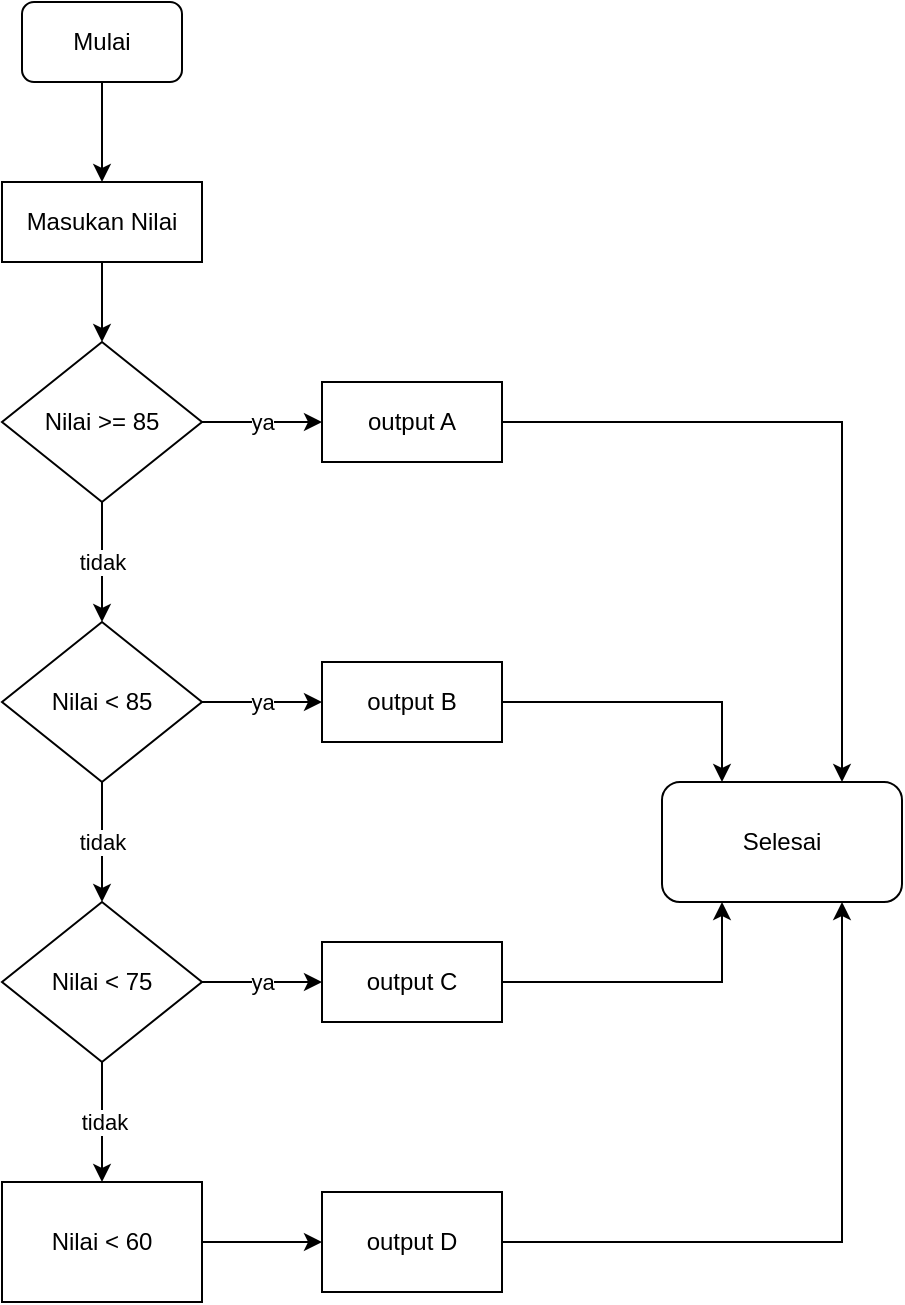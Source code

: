 <mxfile version="24.7.14">
  <diagram name="Page-1" id="pMQ25FirVSIRJUznO5Sh">
    <mxGraphModel dx="1588" dy="824" grid="1" gridSize="10" guides="1" tooltips="1" connect="1" arrows="1" fold="1" page="1" pageScale="1" pageWidth="850" pageHeight="1100" math="0" shadow="0">
      <root>
        <mxCell id="0" />
        <mxCell id="1" parent="0" />
        <mxCell id="dXJeimvYDSdvy3GtaXaQ-6" value="" style="edgeStyle=orthogonalEdgeStyle;rounded=0;orthogonalLoop=1;jettySize=auto;html=1;" edge="1" parent="1" source="dXJeimvYDSdvy3GtaXaQ-1" target="dXJeimvYDSdvy3GtaXaQ-4">
          <mxGeometry relative="1" as="geometry" />
        </mxCell>
        <mxCell id="dXJeimvYDSdvy3GtaXaQ-1" value="Mulai" style="rounded=1;whiteSpace=wrap;html=1;" vertex="1" parent="1">
          <mxGeometry x="320" y="70" width="80" height="40" as="geometry" />
        </mxCell>
        <mxCell id="dXJeimvYDSdvy3GtaXaQ-9" value="" style="edgeStyle=orthogonalEdgeStyle;rounded=0;orthogonalLoop=1;jettySize=auto;html=1;" edge="1" parent="1" source="dXJeimvYDSdvy3GtaXaQ-4" target="dXJeimvYDSdvy3GtaXaQ-8">
          <mxGeometry relative="1" as="geometry" />
        </mxCell>
        <mxCell id="dXJeimvYDSdvy3GtaXaQ-4" value="Masukan Nilai" style="rounded=0;whiteSpace=wrap;html=1;" vertex="1" parent="1">
          <mxGeometry x="310" y="160" width="100" height="40" as="geometry" />
        </mxCell>
        <mxCell id="dXJeimvYDSdvy3GtaXaQ-11" value="tidak" style="edgeStyle=orthogonalEdgeStyle;rounded=0;orthogonalLoop=1;jettySize=auto;html=1;" edge="1" parent="1" source="dXJeimvYDSdvy3GtaXaQ-8" target="dXJeimvYDSdvy3GtaXaQ-10">
          <mxGeometry relative="1" as="geometry" />
        </mxCell>
        <mxCell id="dXJeimvYDSdvy3GtaXaQ-21" value="ya" style="edgeStyle=orthogonalEdgeStyle;rounded=0;orthogonalLoop=1;jettySize=auto;html=1;" edge="1" parent="1" source="dXJeimvYDSdvy3GtaXaQ-8" target="dXJeimvYDSdvy3GtaXaQ-20">
          <mxGeometry relative="1" as="geometry" />
        </mxCell>
        <mxCell id="dXJeimvYDSdvy3GtaXaQ-8" value="Nilai &amp;gt;= 85" style="rhombus;whiteSpace=wrap;html=1;rounded=0;" vertex="1" parent="1">
          <mxGeometry x="310" y="240" width="100" height="80" as="geometry" />
        </mxCell>
        <mxCell id="dXJeimvYDSdvy3GtaXaQ-14" value="tidak" style="edgeStyle=orthogonalEdgeStyle;rounded=0;orthogonalLoop=1;jettySize=auto;html=1;" edge="1" parent="1" source="dXJeimvYDSdvy3GtaXaQ-10" target="dXJeimvYDSdvy3GtaXaQ-13">
          <mxGeometry relative="1" as="geometry" />
        </mxCell>
        <mxCell id="dXJeimvYDSdvy3GtaXaQ-23" value="ya" style="edgeStyle=orthogonalEdgeStyle;rounded=0;orthogonalLoop=1;jettySize=auto;html=1;" edge="1" parent="1" source="dXJeimvYDSdvy3GtaXaQ-10" target="dXJeimvYDSdvy3GtaXaQ-22">
          <mxGeometry relative="1" as="geometry" />
        </mxCell>
        <mxCell id="dXJeimvYDSdvy3GtaXaQ-10" value="Nilai &amp;lt; 85" style="rhombus;whiteSpace=wrap;html=1;rounded=0;" vertex="1" parent="1">
          <mxGeometry x="310" y="380" width="100" height="80" as="geometry" />
        </mxCell>
        <mxCell id="dXJeimvYDSdvy3GtaXaQ-18" value="tidak" style="edgeStyle=orthogonalEdgeStyle;rounded=0;orthogonalLoop=1;jettySize=auto;html=1;" edge="1" parent="1" source="dXJeimvYDSdvy3GtaXaQ-13">
          <mxGeometry relative="1" as="geometry">
            <mxPoint x="360" y="660" as="targetPoint" />
          </mxGeometry>
        </mxCell>
        <mxCell id="dXJeimvYDSdvy3GtaXaQ-25" value="ya" style="edgeStyle=orthogonalEdgeStyle;rounded=0;orthogonalLoop=1;jettySize=auto;html=1;" edge="1" parent="1" source="dXJeimvYDSdvy3GtaXaQ-13" target="dXJeimvYDSdvy3GtaXaQ-24">
          <mxGeometry relative="1" as="geometry" />
        </mxCell>
        <mxCell id="dXJeimvYDSdvy3GtaXaQ-13" value="Nilai &amp;lt; 75" style="rhombus;whiteSpace=wrap;html=1;rounded=0;" vertex="1" parent="1">
          <mxGeometry x="310" y="520" width="100" height="80" as="geometry" />
        </mxCell>
        <mxCell id="dXJeimvYDSdvy3GtaXaQ-33" style="edgeStyle=orthogonalEdgeStyle;rounded=0;orthogonalLoop=1;jettySize=auto;html=1;entryX=0.75;entryY=0;entryDx=0;entryDy=0;" edge="1" parent="1" source="dXJeimvYDSdvy3GtaXaQ-20" target="dXJeimvYDSdvy3GtaXaQ-32">
          <mxGeometry relative="1" as="geometry" />
        </mxCell>
        <mxCell id="dXJeimvYDSdvy3GtaXaQ-20" value="output A" style="whiteSpace=wrap;html=1;rounded=0;" vertex="1" parent="1">
          <mxGeometry x="470" y="260" width="90" height="40" as="geometry" />
        </mxCell>
        <mxCell id="dXJeimvYDSdvy3GtaXaQ-34" style="edgeStyle=orthogonalEdgeStyle;rounded=0;orthogonalLoop=1;jettySize=auto;html=1;entryX=0.25;entryY=0;entryDx=0;entryDy=0;" edge="1" parent="1" source="dXJeimvYDSdvy3GtaXaQ-22" target="dXJeimvYDSdvy3GtaXaQ-32">
          <mxGeometry relative="1" as="geometry">
            <Array as="points">
              <mxPoint x="670" y="420" />
            </Array>
          </mxGeometry>
        </mxCell>
        <mxCell id="dXJeimvYDSdvy3GtaXaQ-22" value="output B" style="whiteSpace=wrap;html=1;rounded=0;" vertex="1" parent="1">
          <mxGeometry x="470" y="400" width="90" height="40" as="geometry" />
        </mxCell>
        <mxCell id="dXJeimvYDSdvy3GtaXaQ-35" style="edgeStyle=orthogonalEdgeStyle;rounded=0;orthogonalLoop=1;jettySize=auto;html=1;entryX=0.25;entryY=1;entryDx=0;entryDy=0;" edge="1" parent="1" source="dXJeimvYDSdvy3GtaXaQ-24" target="dXJeimvYDSdvy3GtaXaQ-32">
          <mxGeometry relative="1" as="geometry" />
        </mxCell>
        <mxCell id="dXJeimvYDSdvy3GtaXaQ-24" value="output C" style="rounded=0;whiteSpace=wrap;html=1;" vertex="1" parent="1">
          <mxGeometry x="470" y="540" width="90" height="40" as="geometry" />
        </mxCell>
        <mxCell id="dXJeimvYDSdvy3GtaXaQ-36" style="edgeStyle=orthogonalEdgeStyle;rounded=0;orthogonalLoop=1;jettySize=auto;html=1;entryX=0.75;entryY=1;entryDx=0;entryDy=0;" edge="1" parent="1" source="dXJeimvYDSdvy3GtaXaQ-27" target="dXJeimvYDSdvy3GtaXaQ-32">
          <mxGeometry relative="1" as="geometry" />
        </mxCell>
        <mxCell id="dXJeimvYDSdvy3GtaXaQ-27" value="output D" style="rounded=0;whiteSpace=wrap;html=1;" vertex="1" parent="1">
          <mxGeometry x="470" y="665" width="90" height="50" as="geometry" />
        </mxCell>
        <mxCell id="dXJeimvYDSdvy3GtaXaQ-31" value="" style="edgeStyle=orthogonalEdgeStyle;rounded=0;orthogonalLoop=1;jettySize=auto;html=1;" edge="1" parent="1" source="dXJeimvYDSdvy3GtaXaQ-29" target="dXJeimvYDSdvy3GtaXaQ-27">
          <mxGeometry relative="1" as="geometry" />
        </mxCell>
        <mxCell id="dXJeimvYDSdvy3GtaXaQ-29" value="Nilai &amp;lt; 60" style="rounded=0;whiteSpace=wrap;html=1;" vertex="1" parent="1">
          <mxGeometry x="310" y="660" width="100" height="60" as="geometry" />
        </mxCell>
        <mxCell id="dXJeimvYDSdvy3GtaXaQ-32" value="Selesai" style="rounded=1;whiteSpace=wrap;html=1;" vertex="1" parent="1">
          <mxGeometry x="640" y="460" width="120" height="60" as="geometry" />
        </mxCell>
      </root>
    </mxGraphModel>
  </diagram>
</mxfile>

